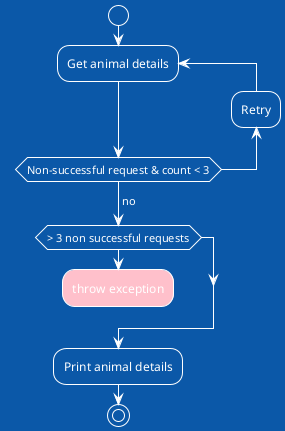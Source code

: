
@startuml

!theme amiga

start

repeat :Get animal details;
backward:Retry;
repeat while (Non-successful request & count < 3)
->no;
if(> 3 non successful requests) then
	#pink:throw exception;
	kill
endif 
:Print animal details;
stop
@enduml

@enduml
